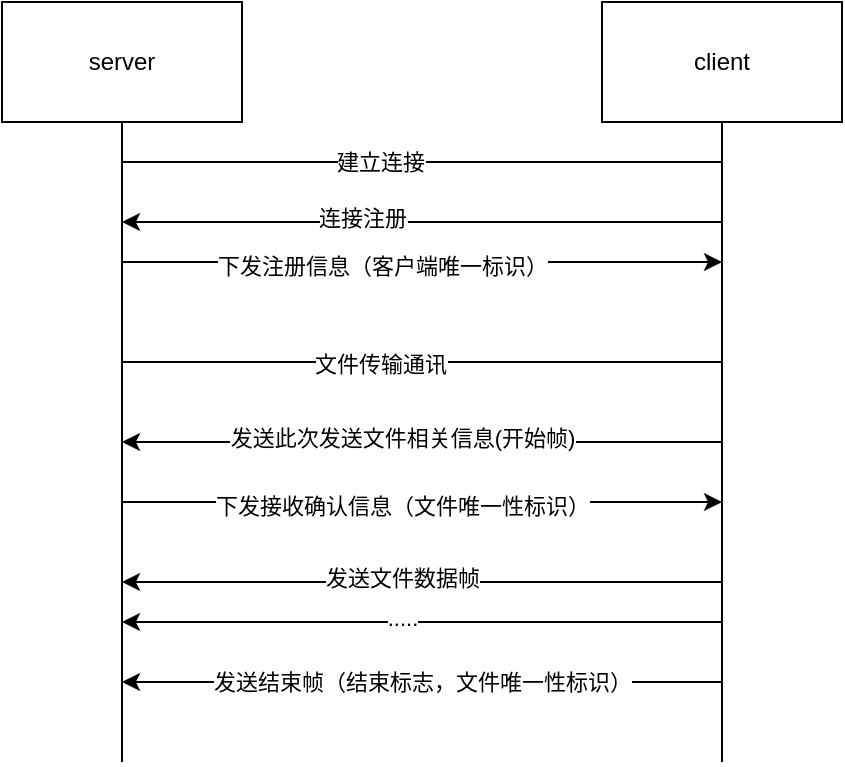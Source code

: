 <mxfile version="15.5.4" type="embed" pages="2"><diagram id="8SFAaCgcCNAGXrlitQPh" name="通讯流程"><mxGraphModel dx="584" dy="448" grid="1" gridSize="10" guides="1" tooltips="1" connect="1" arrows="1" fold="1" page="1" pageScale="1" pageWidth="827" pageHeight="1169" math="0" shadow="0"><root><mxCell id="0"/><mxCell id="1" parent="0"/><mxCell id="qDgGFHD5ld3_xsTvV6nE-1" value="server" style="rounded=0;whiteSpace=wrap;html=1;" parent="1" vertex="1"><mxGeometry x="40" y="40" width="120" height="60" as="geometry"/></mxCell><mxCell id="qDgGFHD5ld3_xsTvV6nE-2" value="client" style="rounded=0;whiteSpace=wrap;html=1;" parent="1" vertex="1"><mxGeometry x="340" y="40" width="120" height="60" as="geometry"/></mxCell><mxCell id="qDgGFHD5ld3_xsTvV6nE-3" value="" style="endArrow=none;html=1;rounded=0;entryX=0.5;entryY=1;entryDx=0;entryDy=0;" parent="1" target="qDgGFHD5ld3_xsTvV6nE-1" edge="1"><mxGeometry width="50" height="50" relative="1" as="geometry"><mxPoint x="100" y="420" as="sourcePoint"/><mxPoint x="99.71" y="120" as="targetPoint"/></mxGeometry></mxCell><mxCell id="qDgGFHD5ld3_xsTvV6nE-4" value="" style="endArrow=none;html=1;rounded=0;entryX=0.5;entryY=1;entryDx=0;entryDy=0;" parent="1" target="qDgGFHD5ld3_xsTvV6nE-2" edge="1"><mxGeometry width="50" height="50" relative="1" as="geometry"><mxPoint x="400" y="420" as="sourcePoint"/><mxPoint x="399.71" y="120" as="targetPoint"/></mxGeometry></mxCell><mxCell id="qDgGFHD5ld3_xsTvV6nE-5" value="" style="endArrow=classic;html=1;rounded=0;" parent="1" edge="1"><mxGeometry width="50" height="50" relative="1" as="geometry"><mxPoint x="400" y="150" as="sourcePoint"/><mxPoint x="100" y="150" as="targetPoint"/></mxGeometry></mxCell><mxCell id="qDgGFHD5ld3_xsTvV6nE-6" value="连接注册" style="edgeLabel;html=1;align=center;verticalAlign=middle;resizable=0;points=[];" parent="qDgGFHD5ld3_xsTvV6nE-5" vertex="1" connectable="0"><mxGeometry x="0.345" y="-2" relative="1" as="geometry"><mxPoint x="22" as="offset"/></mxGeometry></mxCell><mxCell id="qDgGFHD5ld3_xsTvV6nE-7" value="" style="endArrow=classic;html=1;rounded=0;" parent="1" edge="1"><mxGeometry width="50" height="50" relative="1" as="geometry"><mxPoint x="100" y="170" as="sourcePoint"/><mxPoint x="400" y="170" as="targetPoint"/></mxGeometry></mxCell><mxCell id="qDgGFHD5ld3_xsTvV6nE-8" value="下发注册信息（客户端唯一标识）" style="edgeLabel;html=1;align=center;verticalAlign=middle;resizable=0;points=[];" parent="qDgGFHD5ld3_xsTvV6nE-7" vertex="1" connectable="0"><mxGeometry x="0.345" y="-2" relative="1" as="geometry"><mxPoint x="-72" as="offset"/></mxGeometry></mxCell><mxCell id="qDgGFHD5ld3_xsTvV6nE-9" value="" style="endArrow=none;html=1;rounded=0;" parent="1" edge="1"><mxGeometry width="50" height="50" relative="1" as="geometry"><mxPoint x="100" y="220" as="sourcePoint"/><mxPoint x="400" y="220" as="targetPoint"/></mxGeometry></mxCell><mxCell id="qDgGFHD5ld3_xsTvV6nE-10" value="文件传输通讯" style="edgeLabel;html=1;align=center;verticalAlign=middle;resizable=0;points=[];" parent="qDgGFHD5ld3_xsTvV6nE-9" vertex="1" connectable="0"><mxGeometry x="-0.143" y="-1" relative="1" as="geometry"><mxPoint as="offset"/></mxGeometry></mxCell><mxCell id="qDgGFHD5ld3_xsTvV6nE-12" value="" style="endArrow=none;html=1;rounded=0;" parent="1" edge="1"><mxGeometry width="50" height="50" relative="1" as="geometry"><mxPoint x="100" y="120" as="sourcePoint"/><mxPoint x="400" y="120" as="targetPoint"/></mxGeometry></mxCell><mxCell id="qDgGFHD5ld3_xsTvV6nE-13" value="建立连接" style="edgeLabel;html=1;align=center;verticalAlign=middle;resizable=0;points=[];" parent="qDgGFHD5ld3_xsTvV6nE-12" vertex="1" connectable="0"><mxGeometry x="-0.143" y="-1" relative="1" as="geometry"><mxPoint y="-1" as="offset"/></mxGeometry></mxCell><mxCell id="qDgGFHD5ld3_xsTvV6nE-14" value="" style="endArrow=classic;html=1;rounded=0;" parent="1" edge="1"><mxGeometry width="50" height="50" relative="1" as="geometry"><mxPoint x="400" y="260" as="sourcePoint"/><mxPoint x="100" y="260" as="targetPoint"/></mxGeometry></mxCell><mxCell id="qDgGFHD5ld3_xsTvV6nE-15" value="发送此次发送文件相关信息(开始帧)" style="edgeLabel;html=1;align=center;verticalAlign=middle;resizable=0;points=[];" parent="qDgGFHD5ld3_xsTvV6nE-14" vertex="1" connectable="0"><mxGeometry x="0.345" y="-2" relative="1" as="geometry"><mxPoint x="42" as="offset"/></mxGeometry></mxCell><mxCell id="qDgGFHD5ld3_xsTvV6nE-16" value="" style="endArrow=classic;html=1;rounded=0;" parent="1" edge="1"><mxGeometry width="50" height="50" relative="1" as="geometry"><mxPoint x="100" y="290" as="sourcePoint"/><mxPoint x="400" y="290" as="targetPoint"/></mxGeometry></mxCell><mxCell id="qDgGFHD5ld3_xsTvV6nE-17" value="下发接收确认信息（文件唯一性标识）" style="edgeLabel;html=1;align=center;verticalAlign=middle;resizable=0;points=[];" parent="qDgGFHD5ld3_xsTvV6nE-16" vertex="1" connectable="0"><mxGeometry x="0.345" y="-2" relative="1" as="geometry"><mxPoint x="-62" as="offset"/></mxGeometry></mxCell><mxCell id="qDgGFHD5ld3_xsTvV6nE-18" value="" style="endArrow=classic;html=1;rounded=0;" parent="1" edge="1"><mxGeometry width="50" height="50" relative="1" as="geometry"><mxPoint x="400" y="330" as="sourcePoint"/><mxPoint x="100" y="330" as="targetPoint"/><Array as="points"><mxPoint x="250" y="330"/></Array></mxGeometry></mxCell><mxCell id="qDgGFHD5ld3_xsTvV6nE-19" value="发送文件数据帧" style="edgeLabel;html=1;align=center;verticalAlign=middle;resizable=0;points=[];" parent="qDgGFHD5ld3_xsTvV6nE-18" vertex="1" connectable="0"><mxGeometry x="0.345" y="-2" relative="1" as="geometry"><mxPoint x="42" as="offset"/></mxGeometry></mxCell><mxCell id="qDgGFHD5ld3_xsTvV6nE-20" value="" style="endArrow=classic;html=1;rounded=0;" parent="1" edge="1"><mxGeometry width="50" height="50" relative="1" as="geometry"><mxPoint x="400" y="380" as="sourcePoint"/><mxPoint x="100" y="380" as="targetPoint"/></mxGeometry></mxCell><mxCell id="qDgGFHD5ld3_xsTvV6nE-21" value="发送结束帧（结束标志，文件唯一性标识）" style="edgeLabel;html=1;align=center;verticalAlign=middle;resizable=0;points=[];" parent="qDgGFHD5ld3_xsTvV6nE-20" vertex="1" connectable="0"><mxGeometry x="0.345" y="-2" relative="1" as="geometry"><mxPoint x="52" y="2" as="offset"/></mxGeometry></mxCell><mxCell id="qDgGFHD5ld3_xsTvV6nE-23" value="" style="endArrow=classic;html=1;rounded=0;" parent="1" edge="1"><mxGeometry width="50" height="50" relative="1" as="geometry"><mxPoint x="400" y="350" as="sourcePoint"/><mxPoint x="100" y="350" as="targetPoint"/><Array as="points"><mxPoint x="250" y="350"/></Array></mxGeometry></mxCell><mxCell id="qDgGFHD5ld3_xsTvV6nE-24" value="....." style="edgeLabel;html=1;align=center;verticalAlign=middle;resizable=0;points=[];" parent="qDgGFHD5ld3_xsTvV6nE-23" vertex="1" connectable="0"><mxGeometry x="0.345" y="-2" relative="1" as="geometry"><mxPoint x="42" as="offset"/></mxGeometry></mxCell></root></mxGraphModel></diagram><diagram id="6mTFeVUvNXrapjVvyZEe" name="数据定义"><mxGraphModel dx="584" dy="448" grid="1" gridSize="10" guides="1" tooltips="1" connect="1" arrows="1" fold="1" page="1" pageScale="1" pageWidth="827" pageHeight="1169" math="0" shadow="0"><root><mxCell id="0"/><mxCell id="1" parent="0"/><mxCell id="rPGyyY9bBGVYOxDKWMaW-10" value="" style="text;strokeColor=none;fillColor=none;align=left;verticalAlign=middle;spacingTop=-1;spacingLeft=4;spacingRight=4;rotatable=0;labelPosition=right;points=[];portConstraint=eastwest;" parent="1" vertex="1"><mxGeometry x="350" y="200" width="20" height="14" as="geometry"/></mxCell><mxCell id="rPGyyY9bBGVYOxDKWMaW-14" value="数据帧定义" style="shape=table;html=1;whiteSpace=wrap;startSize=30;container=1;collapsible=0;childLayout=tableLayout;" parent="1" vertex="1"><mxGeometry x="20" y="30" width="338" height="113" as="geometry"/></mxCell><mxCell id="rPGyyY9bBGVYOxDKWMaW-15" value="" style="shape=tableRow;horizontal=0;startSize=0;swimlaneHead=0;swimlaneBody=0;top=0;left=0;bottom=0;right=0;collapsible=0;dropTarget=0;fillColor=none;points=[[0,0.5],[1,0.5]];portConstraint=eastwest;" parent="rPGyyY9bBGVYOxDKWMaW-14" vertex="1"><mxGeometry y="30" width="338" height="53" as="geometry"/></mxCell><mxCell id="rPGyyY9bBGVYOxDKWMaW-16" value="开始位 1byte" style="shape=partialRectangle;html=1;whiteSpace=wrap;connectable=0;fillColor=none;top=0;left=0;bottom=0;right=0;overflow=hidden;" parent="rPGyyY9bBGVYOxDKWMaW-15" vertex="1"><mxGeometry width="60" height="53" as="geometry"><mxRectangle width="60" height="53" as="alternateBounds"/></mxGeometry></mxCell><mxCell id="rPGyyY9bBGVYOxDKWMaW-17" value="功能位 1byte" style="shape=partialRectangle;html=1;whiteSpace=wrap;connectable=0;fillColor=none;top=0;left=0;bottom=0;right=0;overflow=hidden;" parent="rPGyyY9bBGVYOxDKWMaW-15" vertex="1"><mxGeometry x="60" width="60" height="53" as="geometry"><mxRectangle width="60" height="53" as="alternateBounds"/></mxGeometry></mxCell><mxCell id="rPGyyY9bBGVYOxDKWMaW-18" value="数据位" style="shape=partialRectangle;html=1;whiteSpace=wrap;connectable=0;fillColor=none;top=0;left=0;bottom=0;right=0;overflow=hidden;" parent="rPGyyY9bBGVYOxDKWMaW-15" vertex="1"><mxGeometry x="120" width="70" height="53" as="geometry"><mxRectangle width="70" height="53" as="alternateBounds"/></mxGeometry></mxCell><mxCell id="rPGyyY9bBGVYOxDKWMaW-63" value="数据结束位&lt;br&gt;1 byte" style="shape=partialRectangle;html=1;whiteSpace=wrap;connectable=0;fillColor=none;top=0;left=0;bottom=0;right=0;overflow=hidden;" parent="rPGyyY9bBGVYOxDKWMaW-15" vertex="1"><mxGeometry x="190" width="80" height="53" as="geometry"><mxRectangle width="80" height="53" as="alternateBounds"/></mxGeometry></mxCell><mxCell id="rPGyyY9bBGVYOxDKWMaW-54" value="数据填充位&lt;br&gt;1byte" style="shape=partialRectangle;html=1;whiteSpace=wrap;connectable=0;fillColor=none;top=0;left=0;bottom=0;right=0;overflow=hidden;" parent="rPGyyY9bBGVYOxDKWMaW-15" vertex="1"><mxGeometry x="270" width="68" height="53" as="geometry"><mxRectangle width="68" height="53" as="alternateBounds"/></mxGeometry></mxCell><mxCell id="rPGyyY9bBGVYOxDKWMaW-45" value="" style="shape=tableRow;horizontal=0;startSize=0;swimlaneHead=0;swimlaneBody=0;top=0;left=0;bottom=0;right=0;collapsible=0;dropTarget=0;fillColor=none;points=[[0,0.5],[1,0.5]];portConstraint=eastwest;" parent="rPGyyY9bBGVYOxDKWMaW-14" vertex="1"><mxGeometry y="83" width="338" height="30" as="geometry"/></mxCell><mxCell id="rPGyyY9bBGVYOxDKWMaW-46" value="0xfffe" style="shape=partialRectangle;html=1;whiteSpace=wrap;connectable=0;fillColor=none;top=0;left=0;bottom=0;right=0;overflow=hidden;" parent="rPGyyY9bBGVYOxDKWMaW-45" vertex="1"><mxGeometry width="60" height="30" as="geometry"><mxRectangle width="60" height="30" as="alternateBounds"/></mxGeometry></mxCell><mxCell id="rPGyyY9bBGVYOxDKWMaW-47" value="desperate" style="shape=partialRectangle;html=1;whiteSpace=wrap;connectable=0;fillColor=none;top=0;left=0;bottom=0;right=0;overflow=hidden;" parent="rPGyyY9bBGVYOxDKWMaW-45" vertex="1"><mxGeometry x="60" width="60" height="30" as="geometry"><mxRectangle width="60" height="30" as="alternateBounds"/></mxGeometry></mxCell><mxCell id="rPGyyY9bBGVYOxDKWMaW-48" value="&lt;font style=&quot;font-size: 11px;&quot;&gt;数据传输正文&lt;/font&gt;" style="shape=partialRectangle;html=1;whiteSpace=wrap;connectable=0;fillColor=none;top=0;left=0;bottom=0;right=0;overflow=hidden;" parent="rPGyyY9bBGVYOxDKWMaW-45" vertex="1"><mxGeometry x="120" width="70" height="30" as="geometry"><mxRectangle width="70" height="30" as="alternateBounds"/></mxGeometry></mxCell><mxCell id="rPGyyY9bBGVYOxDKWMaW-64" value="0xeeef" style="shape=partialRectangle;html=1;whiteSpace=wrap;connectable=0;fillColor=none;top=0;left=0;bottom=0;right=0;overflow=hidden;fontSize=10;" parent="rPGyyY9bBGVYOxDKWMaW-45" vertex="1"><mxGeometry x="190" width="80" height="30" as="geometry"><mxRectangle width="80" height="30" as="alternateBounds"/></mxGeometry></mxCell><mxCell id="rPGyyY9bBGVYOxDKWMaW-55" value="&lt;p style=&quot;line-height: 1.2; font-size: 9px;&quot;&gt;0xeeee&lt;/p&gt;" style="shape=partialRectangle;html=1;whiteSpace=wrap;connectable=0;fillColor=none;top=0;left=0;bottom=0;right=0;overflow=hidden;fontSize=9;horizontal=1;align=center;" parent="rPGyyY9bBGVYOxDKWMaW-45" vertex="1"><mxGeometry x="270" width="68" height="30" as="geometry"><mxRectangle width="68" height="30" as="alternateBounds"/></mxGeometry></mxCell><mxCell id="rPGyyY9bBGVYOxDKWMaW-65" value="功能位定义" style="shape=table;html=1;whiteSpace=wrap;startSize=40;container=1;collapsible=0;childLayout=tableLayout;fontSize=11;" parent="1" vertex="1"><mxGeometry x="20" y="170" width="190" height="140" as="geometry"/></mxCell><mxCell id="rPGyyY9bBGVYOxDKWMaW-66" value="" style="shape=tableRow;horizontal=0;startSize=0;swimlaneHead=0;swimlaneBody=0;top=0;left=0;bottom=0;right=0;collapsible=0;dropTarget=0;fillColor=none;points=[[0,0.5],[1,0.5]];portConstraint=eastwest;fontSize=11;" parent="rPGyyY9bBGVYOxDKWMaW-65" vertex="1"><mxGeometry y="40" width="190" height="36" as="geometry"/></mxCell><mxCell id="rPGyyY9bBGVYOxDKWMaW-67" value="0" style="shape=partialRectangle;html=1;whiteSpace=wrap;connectable=0;fillColor=none;top=0;left=0;bottom=0;right=0;overflow=hidden;fontSize=11;" parent="rPGyyY9bBGVYOxDKWMaW-66" vertex="1"><mxGeometry width="95" height="36" as="geometry"><mxRectangle width="95" height="36" as="alternateBounds"/></mxGeometry></mxCell><mxCell id="rPGyyY9bBGVYOxDKWMaW-68" value="客户端连接注册" style="shape=partialRectangle;html=1;whiteSpace=wrap;connectable=0;fillColor=none;top=0;left=0;bottom=0;right=0;overflow=hidden;fontSize=11;" parent="rPGyyY9bBGVYOxDKWMaW-66" vertex="1"><mxGeometry x="95" width="95" height="36" as="geometry"><mxRectangle width="95" height="36" as="alternateBounds"/></mxGeometry></mxCell><mxCell id="rPGyyY9bBGVYOxDKWMaW-70" value="" style="shape=tableRow;horizontal=0;startSize=0;swimlaneHead=0;swimlaneBody=0;top=0;left=0;bottom=0;right=0;collapsible=0;dropTarget=0;fillColor=none;points=[[0,0.5],[1,0.5]];portConstraint=eastwest;fontSize=11;" parent="rPGyyY9bBGVYOxDKWMaW-65" vertex="1"><mxGeometry y="76" width="190" height="31" as="geometry"/></mxCell><mxCell id="rPGyyY9bBGVYOxDKWMaW-71" value="1" style="shape=partialRectangle;html=1;whiteSpace=wrap;connectable=0;fillColor=none;top=0;left=0;bottom=0;right=0;overflow=hidden;fontSize=11;" parent="rPGyyY9bBGVYOxDKWMaW-70" vertex="1"><mxGeometry width="95" height="31" as="geometry"><mxRectangle width="95" height="31" as="alternateBounds"/></mxGeometry></mxCell><mxCell id="rPGyyY9bBGVYOxDKWMaW-72" value="文件描述" style="shape=partialRectangle;html=1;whiteSpace=wrap;connectable=0;fillColor=none;top=0;left=0;bottom=0;right=0;overflow=hidden;fontSize=11;" parent="rPGyyY9bBGVYOxDKWMaW-70" vertex="1"><mxGeometry x="95" width="95" height="31" as="geometry"><mxRectangle width="95" height="31" as="alternateBounds"/></mxGeometry></mxCell><mxCell id="rPGyyY9bBGVYOxDKWMaW-74" value="" style="shape=tableRow;horizontal=0;startSize=0;swimlaneHead=0;swimlaneBody=0;top=0;left=0;bottom=0;right=0;collapsible=0;dropTarget=0;fillColor=none;points=[[0,0.5],[1,0.5]];portConstraint=eastwest;fontSize=11;" parent="rPGyyY9bBGVYOxDKWMaW-65" vertex="1"><mxGeometry y="107" width="190" height="33" as="geometry"/></mxCell><mxCell id="rPGyyY9bBGVYOxDKWMaW-75" value="2" style="shape=partialRectangle;html=1;whiteSpace=wrap;connectable=0;fillColor=none;top=0;left=0;bottom=0;right=0;overflow=hidden;fontSize=11;" parent="rPGyyY9bBGVYOxDKWMaW-74" vertex="1"><mxGeometry width="95" height="33" as="geometry"><mxRectangle width="95" height="33" as="alternateBounds"/></mxGeometry></mxCell><mxCell id="rPGyyY9bBGVYOxDKWMaW-76" value="文件内容切片" style="shape=partialRectangle;html=1;whiteSpace=wrap;connectable=0;fillColor=none;top=0;left=0;bottom=0;right=0;overflow=hidden;fontSize=11;" parent="rPGyyY9bBGVYOxDKWMaW-74" vertex="1"><mxGeometry x="95" width="95" height="33" as="geometry"><mxRectangle width="95" height="33" as="alternateBounds"/></mxGeometry></mxCell><mxCell id="i1B6D4Rorzvoc9Xn2FrE-1" value="文件描述格式定义" style="shape=table;html=1;whiteSpace=wrap;startSize=40;container=1;collapsible=0;childLayout=tableLayout;fontSize=9;" parent="1" vertex="1"><mxGeometry x="440" y="70" width="180" height="120" as="geometry"/></mxCell><mxCell id="i1B6D4Rorzvoc9Xn2FrE-2" value="" style="shape=tableRow;horizontal=0;startSize=0;swimlaneHead=0;swimlaneBody=0;top=0;left=0;bottom=0;right=0;collapsible=0;dropTarget=0;fillColor=none;points=[[0,0.5],[1,0.5]];portConstraint=eastwest;fontSize=9;" parent="i1B6D4Rorzvoc9Xn2FrE-1" vertex="1"><mxGeometry y="40" width="180" height="27" as="geometry"/></mxCell><mxCell id="i1B6D4Rorzvoc9Xn2FrE-3" value="格式" style="shape=partialRectangle;html=1;whiteSpace=wrap;connectable=0;fillColor=none;top=0;left=0;bottom=0;right=0;overflow=hidden;fontSize=9;" parent="i1B6D4Rorzvoc9Xn2FrE-2" vertex="1"><mxGeometry width="60" height="27" as="geometry"><mxRectangle width="60" height="27" as="alternateBounds"/></mxGeometry></mxCell><mxCell id="i1B6D4Rorzvoc9Xn2FrE-4" value="" style="shape=partialRectangle;html=1;whiteSpace=wrap;connectable=0;fillColor=none;top=0;left=0;bottom=0;right=0;overflow=hidden;fontSize=9;" parent="i1B6D4Rorzvoc9Xn2FrE-2" vertex="1"><mxGeometry x="60" width="60" height="27" as="geometry"><mxRectangle width="60" height="27" as="alternateBounds"/></mxGeometry></mxCell><mxCell id="i1B6D4Rorzvoc9Xn2FrE-5" value="" style="shape=partialRectangle;html=1;whiteSpace=wrap;connectable=0;fillColor=none;top=0;left=0;bottom=0;right=0;overflow=hidden;fontSize=9;" parent="i1B6D4Rorzvoc9Xn2FrE-2" vertex="1"><mxGeometry x="120" width="60" height="27" as="geometry"><mxRectangle width="60" height="27" as="alternateBounds"/></mxGeometry></mxCell><mxCell id="i1B6D4Rorzvoc9Xn2FrE-6" value="" style="shape=tableRow;horizontal=0;startSize=0;swimlaneHead=0;swimlaneBody=0;top=0;left=0;bottom=0;right=0;collapsible=0;dropTarget=0;fillColor=none;points=[[0,0.5],[1,0.5]];portConstraint=eastwest;fontSize=9;" parent="i1B6D4Rorzvoc9Xn2FrE-1" vertex="1"><mxGeometry y="67" width="180" height="26" as="geometry"/></mxCell><mxCell id="i1B6D4Rorzvoc9Xn2FrE-7" value="json" style="shape=partialRectangle;html=1;whiteSpace=wrap;connectable=0;fillColor=none;top=0;left=0;bottom=0;right=0;overflow=hidden;fontSize=9;" parent="i1B6D4Rorzvoc9Xn2FrE-6" vertex="1"><mxGeometry width="60" height="26" as="geometry"><mxRectangle width="60" height="26" as="alternateBounds"/></mxGeometry></mxCell><mxCell id="i1B6D4Rorzvoc9Xn2FrE-8" value="" style="shape=partialRectangle;html=1;whiteSpace=wrap;connectable=0;fillColor=none;top=0;left=0;bottom=0;right=0;overflow=hidden;fontSize=9;" parent="i1B6D4Rorzvoc9Xn2FrE-6" vertex="1"><mxGeometry x="60" width="60" height="26" as="geometry"><mxRectangle width="60" height="26" as="alternateBounds"/></mxGeometry></mxCell><mxCell id="i1B6D4Rorzvoc9Xn2FrE-9" value="" style="shape=partialRectangle;html=1;whiteSpace=wrap;connectable=0;fillColor=none;top=0;left=0;bottom=0;right=0;overflow=hidden;fontSize=9;" parent="i1B6D4Rorzvoc9Xn2FrE-6" vertex="1"><mxGeometry x="120" width="60" height="26" as="geometry"><mxRectangle width="60" height="26" as="alternateBounds"/></mxGeometry></mxCell><mxCell id="i1B6D4Rorzvoc9Xn2FrE-10" value="" style="shape=tableRow;horizontal=0;startSize=0;swimlaneHead=0;swimlaneBody=0;top=0;left=0;bottom=0;right=0;collapsible=0;dropTarget=0;fillColor=none;points=[[0,0.5],[1,0.5]];portConstraint=eastwest;fontSize=9;" parent="i1B6D4Rorzvoc9Xn2FrE-1" vertex="1"><mxGeometry y="93" width="180" height="27" as="geometry"/></mxCell><mxCell id="i1B6D4Rorzvoc9Xn2FrE-11" value="" style="shape=partialRectangle;html=1;whiteSpace=wrap;connectable=0;fillColor=none;top=0;left=0;bottom=0;right=0;overflow=hidden;fontSize=9;" parent="i1B6D4Rorzvoc9Xn2FrE-10" vertex="1"><mxGeometry width="60" height="27" as="geometry"><mxRectangle width="60" height="27" as="alternateBounds"/></mxGeometry></mxCell><mxCell id="i1B6D4Rorzvoc9Xn2FrE-12" value="" style="shape=partialRectangle;html=1;whiteSpace=wrap;connectable=0;fillColor=none;top=0;left=0;bottom=0;right=0;overflow=hidden;fontSize=9;" parent="i1B6D4Rorzvoc9Xn2FrE-10" vertex="1"><mxGeometry x="60" width="60" height="27" as="geometry"><mxRectangle width="60" height="27" as="alternateBounds"/></mxGeometry></mxCell><mxCell id="i1B6D4Rorzvoc9Xn2FrE-13" value="" style="shape=partialRectangle;html=1;whiteSpace=wrap;connectable=0;fillColor=none;top=0;left=0;bottom=0;right=0;overflow=hidden;pointerEvents=1;fontSize=9;" parent="i1B6D4Rorzvoc9Xn2FrE-10" vertex="1"><mxGeometry x="120" width="60" height="27" as="geometry"><mxRectangle width="60" height="27" as="alternateBounds"/></mxGeometry></mxCell></root></mxGraphModel></diagram></mxfile>